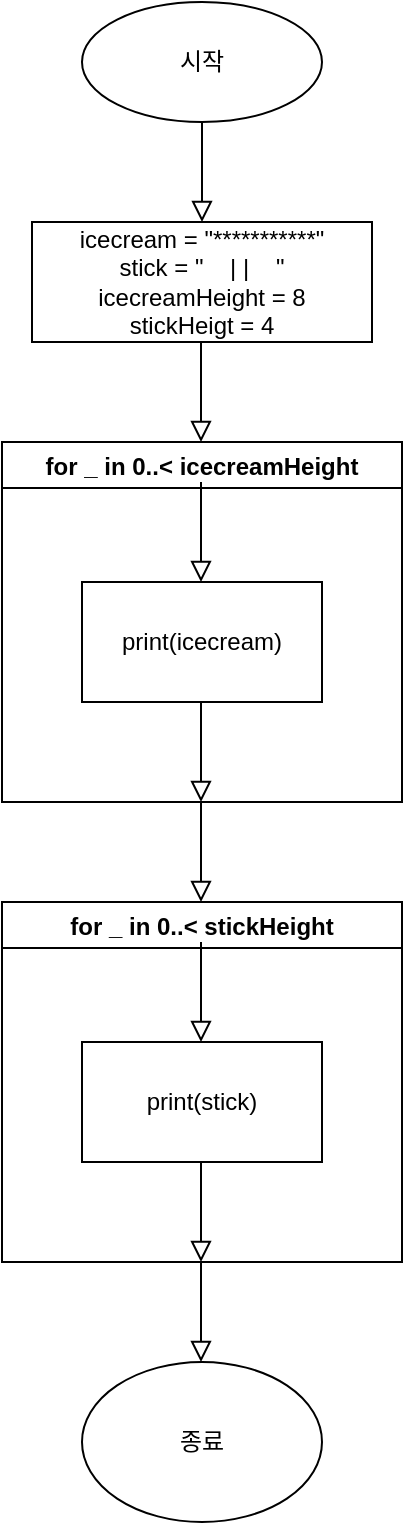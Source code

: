 <mxfile version="20.4.1" type="device"><diagram id="C5RBs43oDa-KdzZeNtuy" name="Page-1"><mxGraphModel dx="1366" dy="801" grid="1" gridSize="10" guides="1" tooltips="1" connect="1" arrows="1" fold="1" page="1" pageScale="1" pageWidth="827" pageHeight="1169" math="0" shadow="0"><root><mxCell id="WIyWlLk6GJQsqaUBKTNV-0"/><mxCell id="WIyWlLk6GJQsqaUBKTNV-1" parent="WIyWlLk6GJQsqaUBKTNV-0"/><mxCell id="WIyWlLk6GJQsqaUBKTNV-2" value="" style="rounded=0;html=1;jettySize=auto;orthogonalLoop=1;fontSize=11;endArrow=block;endFill=0;endSize=8;strokeWidth=1;shadow=0;labelBackgroundColor=none;edgeStyle=orthogonalEdgeStyle;" parent="WIyWlLk6GJQsqaUBKTNV-1" edge="1"><mxGeometry relative="1" as="geometry"><mxPoint x="220" y="120" as="sourcePoint"/><mxPoint x="220" y="170" as="targetPoint"/></mxGeometry></mxCell><mxCell id="wyBSGQHji0yAWZpqkz2i-0" value="시작" style="ellipse;whiteSpace=wrap;html=1;" vertex="1" parent="WIyWlLk6GJQsqaUBKTNV-1"><mxGeometry x="160" y="60" width="120" height="60" as="geometry"/></mxCell><mxCell id="wyBSGQHji0yAWZpqkz2i-1" value="icecream = &quot;***********&quot;&lt;br&gt;stick = &quot;&amp;nbsp; &amp;nbsp; | |&amp;nbsp; &amp;nbsp; &quot;&lt;br&gt;icecreamHeight = 8&lt;br&gt;stickHeigt = 4" style="rounded=0;whiteSpace=wrap;html=1;" vertex="1" parent="WIyWlLk6GJQsqaUBKTNV-1"><mxGeometry x="135" y="170" width="170" height="60" as="geometry"/></mxCell><mxCell id="wyBSGQHji0yAWZpqkz2i-5" value="" style="rounded=0;html=1;jettySize=auto;orthogonalLoop=1;fontSize=11;endArrow=block;endFill=0;endSize=8;strokeWidth=1;shadow=0;labelBackgroundColor=none;edgeStyle=orthogonalEdgeStyle;" edge="1" parent="WIyWlLk6GJQsqaUBKTNV-1"><mxGeometry relative="1" as="geometry"><mxPoint x="219.5" y="230" as="sourcePoint"/><mxPoint x="219.5" y="280" as="targetPoint"/></mxGeometry></mxCell><mxCell id="wyBSGQHji0yAWZpqkz2i-13" value="for _ in 0..&lt; icecreamHeight" style="swimlane;" vertex="1" parent="WIyWlLk6GJQsqaUBKTNV-1"><mxGeometry x="120" y="280" width="200" height="180" as="geometry"/></mxCell><mxCell id="wyBSGQHji0yAWZpqkz2i-17" value="" style="rounded=0;html=1;jettySize=auto;orthogonalLoop=1;fontSize=11;endArrow=block;endFill=0;endSize=8;strokeWidth=1;shadow=0;labelBackgroundColor=none;edgeStyle=orthogonalEdgeStyle;" edge="1" parent="wyBSGQHji0yAWZpqkz2i-13"><mxGeometry relative="1" as="geometry"><mxPoint x="99.5" y="20" as="sourcePoint"/><mxPoint x="99.5" y="70" as="targetPoint"/></mxGeometry></mxCell><mxCell id="wyBSGQHji0yAWZpqkz2i-18" value="print(icecream)" style="rounded=0;whiteSpace=wrap;html=1;" vertex="1" parent="wyBSGQHji0yAWZpqkz2i-13"><mxGeometry x="40" y="70" width="120" height="60" as="geometry"/></mxCell><mxCell id="wyBSGQHji0yAWZpqkz2i-19" value="" style="rounded=0;html=1;jettySize=auto;orthogonalLoop=1;fontSize=11;endArrow=block;endFill=0;endSize=8;strokeWidth=1;shadow=0;labelBackgroundColor=none;edgeStyle=orthogonalEdgeStyle;" edge="1" parent="wyBSGQHji0yAWZpqkz2i-13"><mxGeometry relative="1" as="geometry"><mxPoint x="99.5" y="130" as="sourcePoint"/><mxPoint x="99.5" y="180" as="targetPoint"/></mxGeometry></mxCell><mxCell id="wyBSGQHji0yAWZpqkz2i-20" value="for _ in 0..&lt; stickHeight" style="swimlane;" vertex="1" parent="WIyWlLk6GJQsqaUBKTNV-1"><mxGeometry x="120" y="510" width="200" height="180" as="geometry"/></mxCell><mxCell id="wyBSGQHji0yAWZpqkz2i-21" value="" style="rounded=0;html=1;jettySize=auto;orthogonalLoop=1;fontSize=11;endArrow=block;endFill=0;endSize=8;strokeWidth=1;shadow=0;labelBackgroundColor=none;edgeStyle=orthogonalEdgeStyle;" edge="1" parent="wyBSGQHji0yAWZpqkz2i-20"><mxGeometry relative="1" as="geometry"><mxPoint x="99.5" y="20" as="sourcePoint"/><mxPoint x="99.5" y="70" as="targetPoint"/></mxGeometry></mxCell><mxCell id="wyBSGQHji0yAWZpqkz2i-22" value="print(stick)" style="rounded=0;whiteSpace=wrap;html=1;" vertex="1" parent="wyBSGQHji0yAWZpqkz2i-20"><mxGeometry x="40" y="70" width="120" height="60" as="geometry"/></mxCell><mxCell id="wyBSGQHji0yAWZpqkz2i-23" value="" style="rounded=0;html=1;jettySize=auto;orthogonalLoop=1;fontSize=11;endArrow=block;endFill=0;endSize=8;strokeWidth=1;shadow=0;labelBackgroundColor=none;edgeStyle=orthogonalEdgeStyle;" edge="1" parent="wyBSGQHji0yAWZpqkz2i-20"><mxGeometry relative="1" as="geometry"><mxPoint x="99.5" y="130" as="sourcePoint"/><mxPoint x="99.5" y="180" as="targetPoint"/></mxGeometry></mxCell><mxCell id="wyBSGQHji0yAWZpqkz2i-24" value="" style="rounded=0;html=1;jettySize=auto;orthogonalLoop=1;fontSize=11;endArrow=block;endFill=0;endSize=8;strokeWidth=1;shadow=0;labelBackgroundColor=none;edgeStyle=orthogonalEdgeStyle;" edge="1" parent="WIyWlLk6GJQsqaUBKTNV-1"><mxGeometry relative="1" as="geometry"><mxPoint x="219.5" y="460" as="sourcePoint"/><mxPoint x="219.5" y="510" as="targetPoint"/></mxGeometry></mxCell><mxCell id="wyBSGQHji0yAWZpqkz2i-25" value="" style="rounded=0;html=1;jettySize=auto;orthogonalLoop=1;fontSize=11;endArrow=block;endFill=0;endSize=8;strokeWidth=1;shadow=0;labelBackgroundColor=none;edgeStyle=orthogonalEdgeStyle;" edge="1" parent="WIyWlLk6GJQsqaUBKTNV-1"><mxGeometry relative="1" as="geometry"><mxPoint x="219.5" y="690" as="sourcePoint"/><mxPoint x="219.5" y="740" as="targetPoint"/><Array as="points"><mxPoint x="220" y="710"/><mxPoint x="220" y="710"/></Array></mxGeometry></mxCell><mxCell id="wyBSGQHji0yAWZpqkz2i-26" value="종료" style="ellipse;whiteSpace=wrap;html=1;" vertex="1" parent="WIyWlLk6GJQsqaUBKTNV-1"><mxGeometry x="160" y="740" width="120" height="80" as="geometry"/></mxCell></root></mxGraphModel></diagram></mxfile>